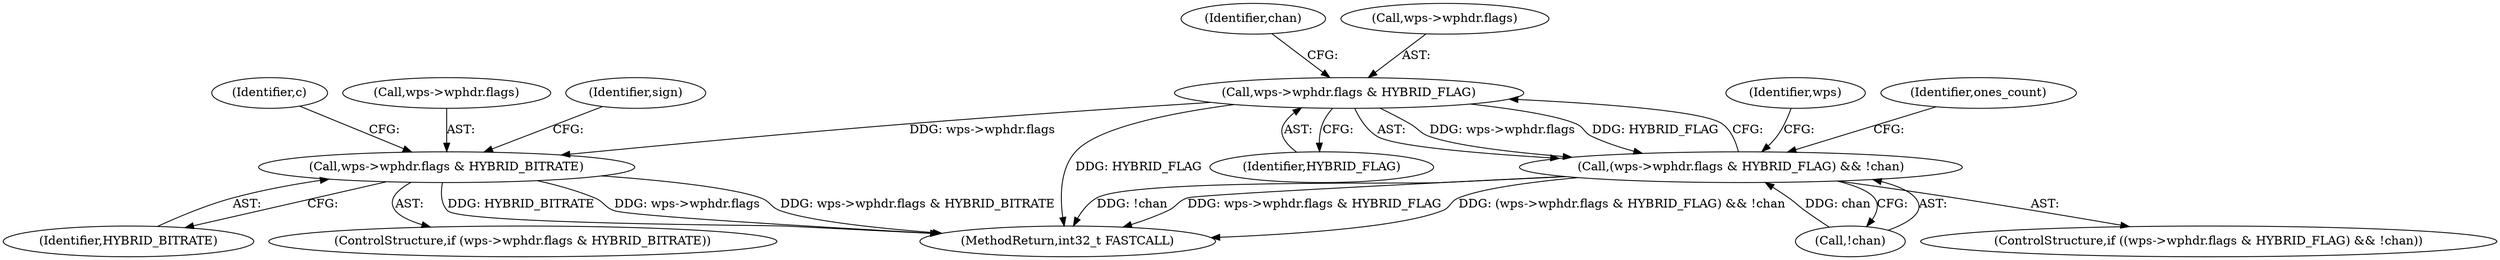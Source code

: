 digraph "0_WavPack_4bc05fc490b66ef2d45b1de26abf1455b486b0dc_0@pointer" {
"1000588" [label="(Call,wps->wphdr.flags & HYBRID_FLAG)"];
"1000587" [label="(Call,(wps->wphdr.flags & HYBRID_FLAG) && !chan)"];
"1000799" [label="(Call,wps->wphdr.flags & HYBRID_BITRATE)"];
"1000601" [label="(Identifier,ones_count)"];
"1000587" [label="(Call,(wps->wphdr.flags & HYBRID_FLAG) && !chan)"];
"1000798" [label="(ControlStructure,if (wps->wphdr.flags & HYBRID_BITRATE))"];
"1000829" [label="(MethodReturn,int32_t FASTCALL)"];
"1000595" [label="(Call,!chan)"];
"1000805" [label="(Identifier,HYBRID_BITRATE)"];
"1000800" [label="(Call,wps->wphdr.flags)"];
"1000799" [label="(Call,wps->wphdr.flags & HYBRID_BITRATE)"];
"1000598" [label="(Identifier,wps)"];
"1000596" [label="(Identifier,chan)"];
"1000588" [label="(Call,wps->wphdr.flags & HYBRID_FLAG)"];
"1000826" [label="(Identifier,sign)"];
"1000809" [label="(Identifier,c)"];
"1000586" [label="(ControlStructure,if ((wps->wphdr.flags & HYBRID_FLAG) && !chan))"];
"1000589" [label="(Call,wps->wphdr.flags)"];
"1000594" [label="(Identifier,HYBRID_FLAG)"];
"1000588" -> "1000587"  [label="AST: "];
"1000588" -> "1000594"  [label="CFG: "];
"1000589" -> "1000588"  [label="AST: "];
"1000594" -> "1000588"  [label="AST: "];
"1000596" -> "1000588"  [label="CFG: "];
"1000587" -> "1000588"  [label="CFG: "];
"1000588" -> "1000829"  [label="DDG: HYBRID_FLAG"];
"1000588" -> "1000587"  [label="DDG: wps->wphdr.flags"];
"1000588" -> "1000587"  [label="DDG: HYBRID_FLAG"];
"1000588" -> "1000799"  [label="DDG: wps->wphdr.flags"];
"1000587" -> "1000586"  [label="AST: "];
"1000587" -> "1000595"  [label="CFG: "];
"1000595" -> "1000587"  [label="AST: "];
"1000598" -> "1000587"  [label="CFG: "];
"1000601" -> "1000587"  [label="CFG: "];
"1000587" -> "1000829"  [label="DDG: !chan"];
"1000587" -> "1000829"  [label="DDG: wps->wphdr.flags & HYBRID_FLAG"];
"1000587" -> "1000829"  [label="DDG: (wps->wphdr.flags & HYBRID_FLAG) && !chan"];
"1000595" -> "1000587"  [label="DDG: chan"];
"1000799" -> "1000798"  [label="AST: "];
"1000799" -> "1000805"  [label="CFG: "];
"1000800" -> "1000799"  [label="AST: "];
"1000805" -> "1000799"  [label="AST: "];
"1000809" -> "1000799"  [label="CFG: "];
"1000826" -> "1000799"  [label="CFG: "];
"1000799" -> "1000829"  [label="DDG: HYBRID_BITRATE"];
"1000799" -> "1000829"  [label="DDG: wps->wphdr.flags"];
"1000799" -> "1000829"  [label="DDG: wps->wphdr.flags & HYBRID_BITRATE"];
}
